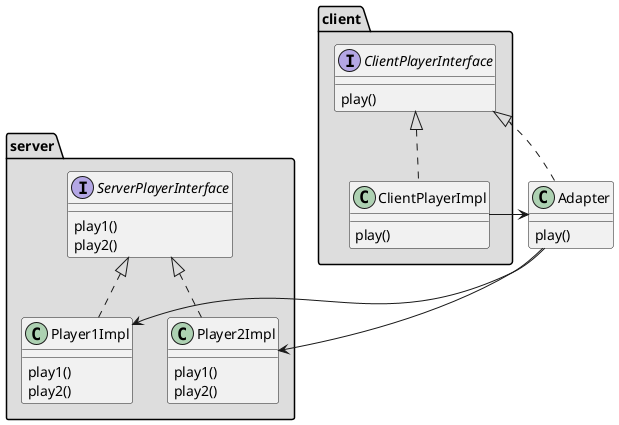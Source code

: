 @startuml

package "server" #DDDDDD {
    interface ServerPlayerInterface{
        play1()
        play2()
    }
    class Player1Impl{
        play1()
        play2()
    }
    class Player2Impl{
        play1()
        play2()
    }
    ServerPlayerInterface <|.. Player1Impl
    ServerPlayerInterface <|.. Player2Impl
}

package "client" #DDDDDD {
    interface ClientPlayerInterface{
        play()
    }
    class ClientPlayerImpl{
        play()
    }
    ClientPlayerInterface <|.. ClientPlayerImpl
}
class Adapter{
    play()
}
ClientPlayerInterface <|.down. Adapter
Adapter <-right- ClientPlayerImpl
Player1Impl <-up- Adapter
Player2Impl <-up- Adapter

@enduml